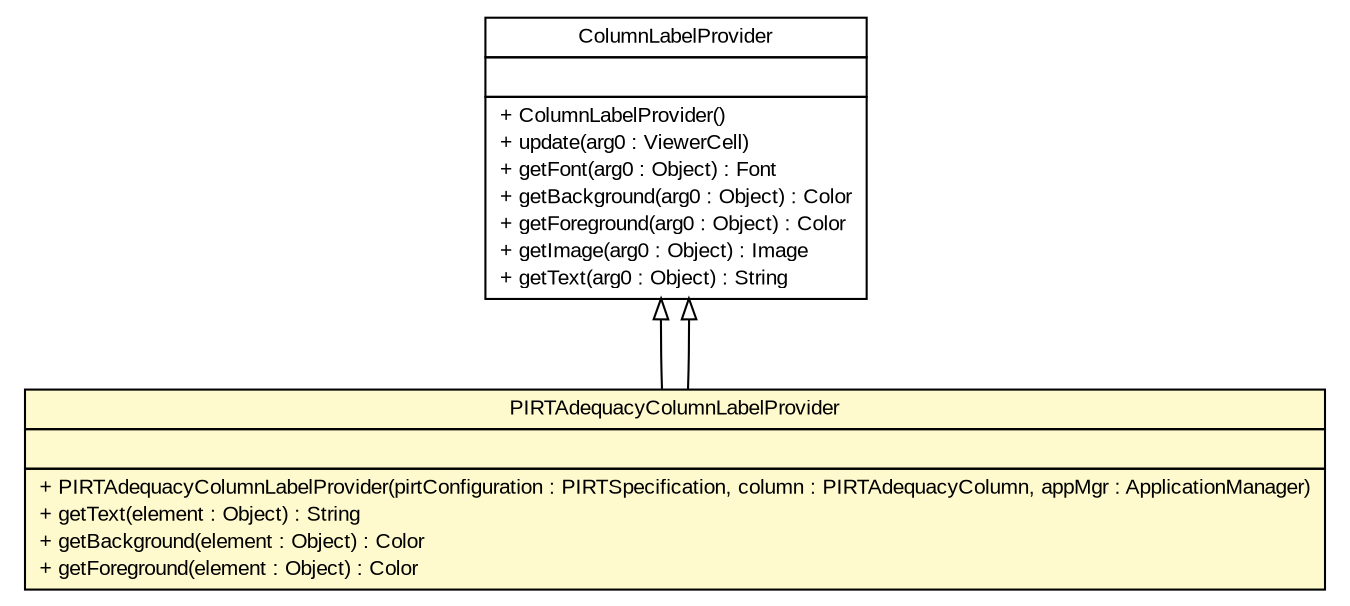 #!/usr/local/bin/dot
#
# Class diagram 
# Generated by UMLGraph version R5_6-24-gf6e263 (http://www.umlgraph.org/)
#

digraph G {
	edge [fontname="arial",fontsize=10,labelfontname="arial",labelfontsize=10];
	node [fontname="arial",fontsize=10,shape=plaintext];
	nodesep=0.25;
	ranksep=0.5;
	// gov.sandia.cf.parts.ui.pirt.editors.PIRTAdequacyColumnLabelProvider
	c314956 [label=<<table title="gov.sandia.cf.parts.ui.pirt.editors.PIRTAdequacyColumnLabelProvider" border="0" cellborder="1" cellspacing="0" cellpadding="2" port="p" bgcolor="lemonChiffon" href="./PIRTAdequacyColumnLabelProvider.html">
		<tr><td><table border="0" cellspacing="0" cellpadding="1">
<tr><td align="center" balign="center"> PIRTAdequacyColumnLabelProvider </td></tr>
		</table></td></tr>
		<tr><td><table border="0" cellspacing="0" cellpadding="1">
<tr><td align="left" balign="left">  </td></tr>
		</table></td></tr>
		<tr><td><table border="0" cellspacing="0" cellpadding="1">
<tr><td align="left" balign="left"> + PIRTAdequacyColumnLabelProvider(pirtConfiguration : PIRTSpecification, column : PIRTAdequacyColumn, appMgr : ApplicationManager) </td></tr>
<tr><td align="left" balign="left"> + getText(element : Object) : String </td></tr>
<tr><td align="left" balign="left"> + getBackground(element : Object) : Color </td></tr>
<tr><td align="left" balign="left"> + getForeground(element : Object) : Color </td></tr>
		</table></td></tr>
		</table>>, URL="./PIRTAdequacyColumnLabelProvider.html", fontname="arial", fontcolor="black", fontsize=10.0];
	//gov.sandia.cf.parts.ui.pirt.editors.PIRTAdequacyColumnLabelProvider extends org.eclipse.jface.viewers.ColumnLabelProvider
	c315099:p -> c314956:p [dir=back,arrowtail=empty];
	//gov.sandia.cf.parts.ui.pirt.editors.PIRTAdequacyColumnLabelProvider extends org.eclipse.jface.viewers.ColumnLabelProvider
	c315099:p -> c314956:p [dir=back,arrowtail=empty];
	// org.eclipse.jface.viewers.ColumnLabelProvider
	c315099 [label=<<table title="org.eclipse.jface.viewers.ColumnLabelProvider" border="0" cellborder="1" cellspacing="0" cellpadding="2" port="p" href="http://java.sun.com/j2se/1.4.2/docs/api/org/eclipse/jface/viewers/ColumnLabelProvider.html">
		<tr><td><table border="0" cellspacing="0" cellpadding="1">
<tr><td align="center" balign="center"> ColumnLabelProvider </td></tr>
		</table></td></tr>
		<tr><td><table border="0" cellspacing="0" cellpadding="1">
<tr><td align="left" balign="left">  </td></tr>
		</table></td></tr>
		<tr><td><table border="0" cellspacing="0" cellpadding="1">
<tr><td align="left" balign="left"> + ColumnLabelProvider() </td></tr>
<tr><td align="left" balign="left"> + update(arg0 : ViewerCell) </td></tr>
<tr><td align="left" balign="left"> + getFont(arg0 : Object) : Font </td></tr>
<tr><td align="left" balign="left"> + getBackground(arg0 : Object) : Color </td></tr>
<tr><td align="left" balign="left"> + getForeground(arg0 : Object) : Color </td></tr>
<tr><td align="left" balign="left"> + getImage(arg0 : Object) : Image </td></tr>
<tr><td align="left" balign="left"> + getText(arg0 : Object) : String </td></tr>
		</table></td></tr>
		</table>>, URL="http://java.sun.com/j2se/1.4.2/docs/api/org/eclipse/jface/viewers/ColumnLabelProvider.html", fontname="arial", fontcolor="black", fontsize=10.0];
}


